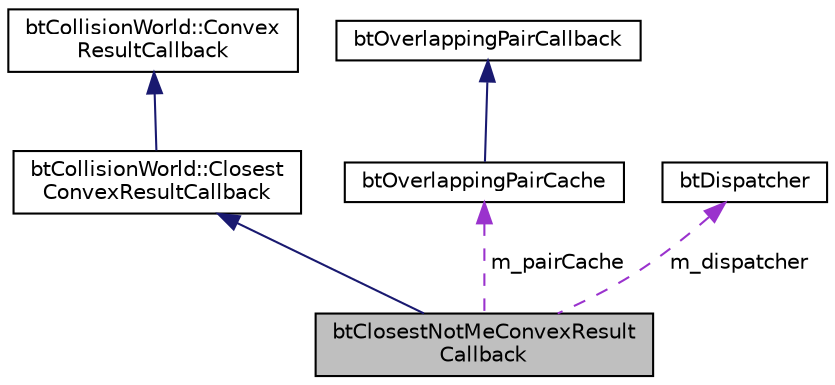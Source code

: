 digraph "btClosestNotMeConvexResultCallback"
{
  edge [fontname="Helvetica",fontsize="10",labelfontname="Helvetica",labelfontsize="10"];
  node [fontname="Helvetica",fontsize="10",shape=record];
  Node1 [label="btClosestNotMeConvexResult\lCallback",height=0.2,width=0.4,color="black", fillcolor="grey75", style="filled", fontcolor="black"];
  Node2 -> Node1 [dir="back",color="midnightblue",fontsize="10",style="solid",fontname="Helvetica"];
  Node2 [label="btCollisionWorld::Closest\lConvexResultCallback",height=0.2,width=0.4,color="black", fillcolor="white", style="filled",URL="$structbt_collision_world_1_1_closest_convex_result_callback.html"];
  Node3 -> Node2 [dir="back",color="midnightblue",fontsize="10",style="solid",fontname="Helvetica"];
  Node3 [label="btCollisionWorld::Convex\lResultCallback",height=0.2,width=0.4,color="black", fillcolor="white", style="filled",URL="$structbt_collision_world_1_1_convex_result_callback.html",tooltip="RayResultCallback is used to report new raycast results. "];
  Node4 -> Node1 [dir="back",color="darkorchid3",fontsize="10",style="dashed",label=" m_pairCache" ,fontname="Helvetica"];
  Node4 [label="btOverlappingPairCache",height=0.2,width=0.4,color="black", fillcolor="white", style="filled",URL="$classbt_overlapping_pair_cache.html"];
  Node5 -> Node4 [dir="back",color="midnightblue",fontsize="10",style="solid",fontname="Helvetica"];
  Node5 [label="btOverlappingPairCallback",height=0.2,width=0.4,color="black", fillcolor="white", style="filled",URL="$classbt_overlapping_pair_callback.html",tooltip="The btOverlappingPairCallback class is an additional optional broadphase user callback for adding/rem..."];
  Node6 -> Node1 [dir="back",color="darkorchid3",fontsize="10",style="dashed",label=" m_dispatcher" ,fontname="Helvetica"];
  Node6 [label="btDispatcher",height=0.2,width=0.4,color="black", fillcolor="white", style="filled",URL="$classbt_dispatcher.html"];
}

